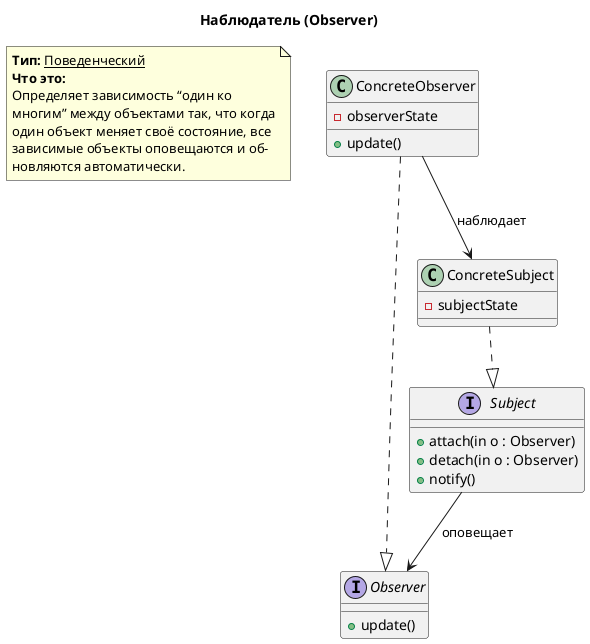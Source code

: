 @startuml

title Наблюдатель (Observer)

note as INFO
<b>Тип:</b> <u>Поведенческий</u>
<b>Что это:</b>
Определяет зависимость “один ко
многим” между объектами так, что когда
один объект меняет своё состояние, все
зависимые объекты оповещаются и об-
новляются автоматически.
endnote

interface Subject {
    +attach(in o : Observer)
    +detach(in o : Observer)
    +notify()
}

interface Observer {
    +update()
}

class ConcreteSubject {
    -subjectState
}

class ConcreteObserver{
    -observerState
    +update()
}

Subject --> Observer: оповещает
ConcreteObserver --> ConcreteSubject: наблюдает
ConcreteSubject ..|> Subject  
ConcreteObserver ..|> Observer

@enduml